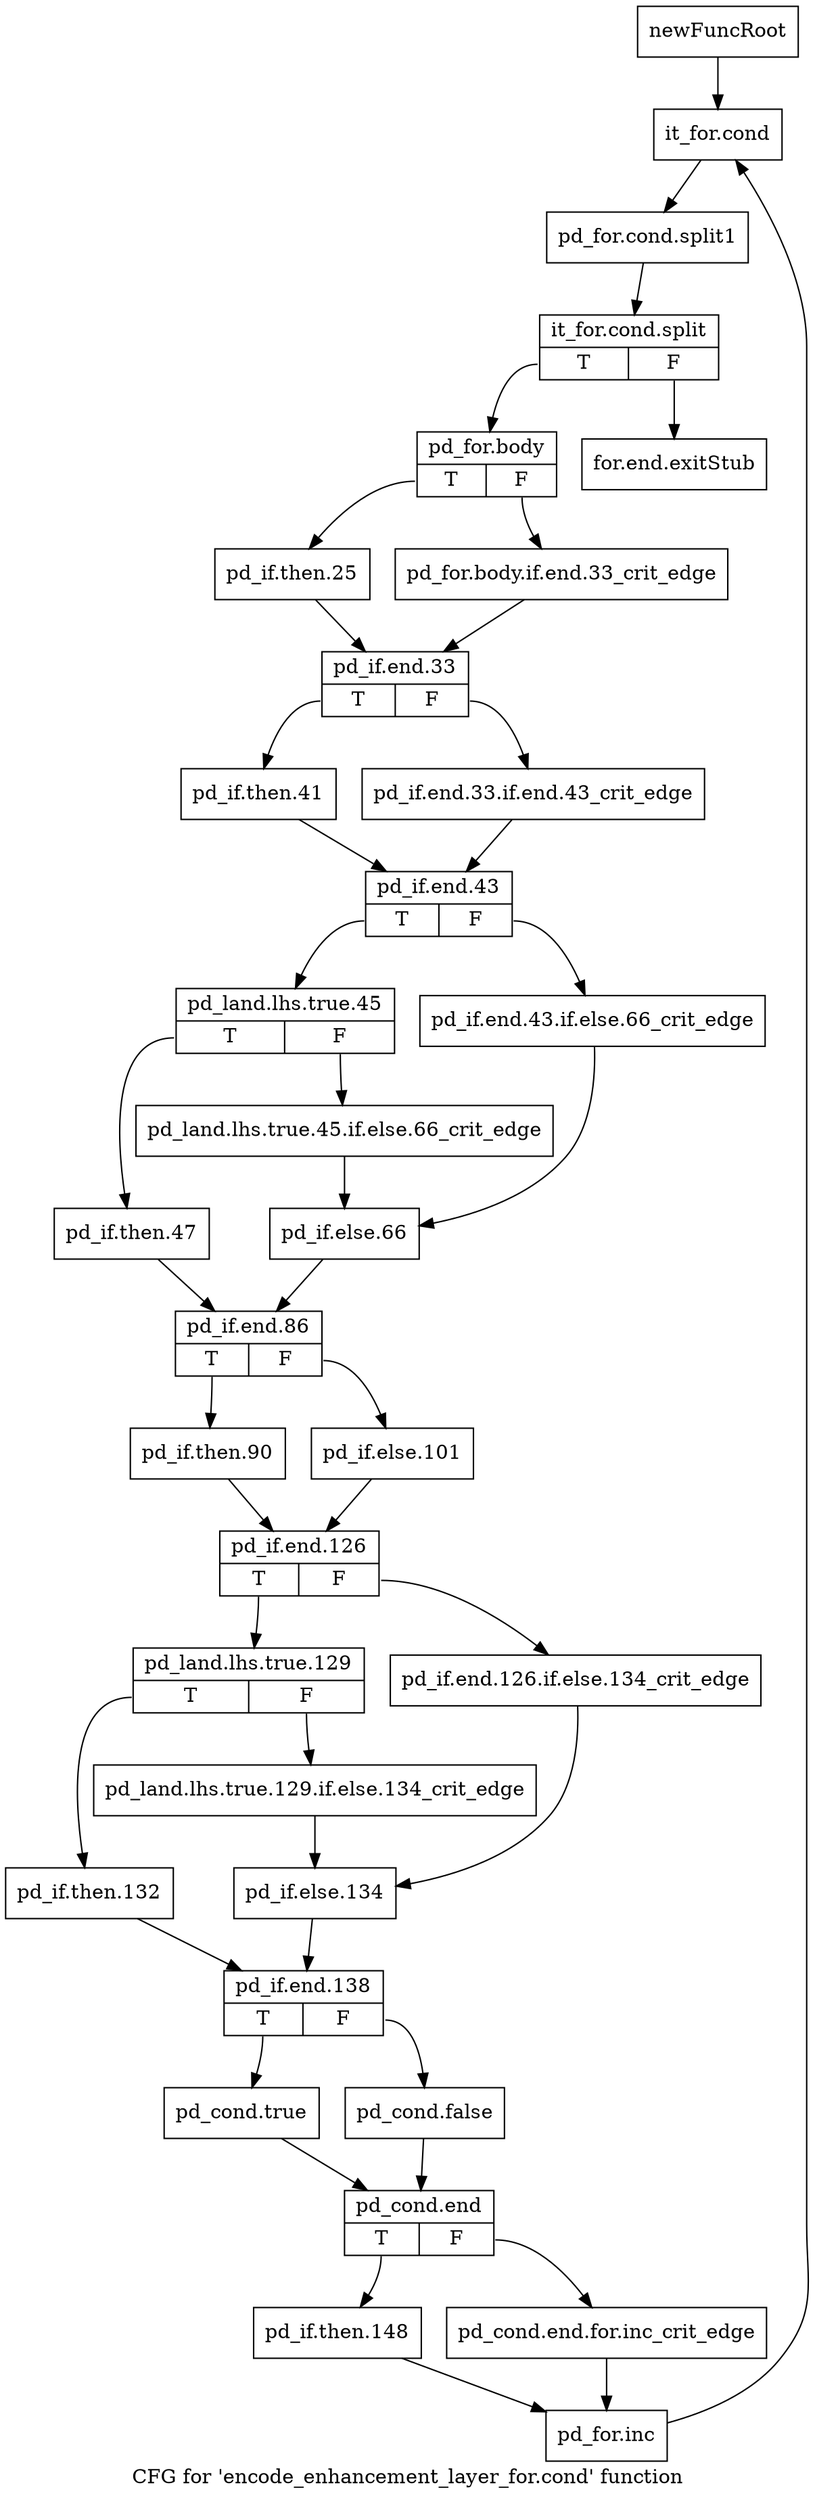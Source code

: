 digraph "CFG for 'encode_enhancement_layer_for.cond' function" {
	label="CFG for 'encode_enhancement_layer_for.cond' function";

	Node0x23e92b0 [shape=record,label="{newFuncRoot}"];
	Node0x23e92b0 -> Node0x23f50c0;
	Node0x23e9300 [shape=record,label="{for.end.exitStub}"];
	Node0x23f50c0 [shape=record,label="{it_for.cond}"];
	Node0x23f50c0 -> Node0x3407e60;
	Node0x3407e60 [shape=record,label="{pd_for.cond.split1}"];
	Node0x3407e60 -> Node0x3358e70;
	Node0x3358e70 [shape=record,label="{it_for.cond.split|{<s0>T|<s1>F}}"];
	Node0x3358e70:s0 -> Node0x23f5110;
	Node0x3358e70:s1 -> Node0x23e9300;
	Node0x23f5110 [shape=record,label="{pd_for.body|{<s0>T|<s1>F}}"];
	Node0x23f5110:s0 -> Node0x23f51b0;
	Node0x23f5110:s1 -> Node0x23f5160;
	Node0x23f5160 [shape=record,label="{pd_for.body.if.end.33_crit_edge}"];
	Node0x23f5160 -> Node0x23f5200;
	Node0x23f51b0 [shape=record,label="{pd_if.then.25}"];
	Node0x23f51b0 -> Node0x23f5200;
	Node0x23f5200 [shape=record,label="{pd_if.end.33|{<s0>T|<s1>F}}"];
	Node0x23f5200:s0 -> Node0x23f52a0;
	Node0x23f5200:s1 -> Node0x23f5250;
	Node0x23f5250 [shape=record,label="{pd_if.end.33.if.end.43_crit_edge}"];
	Node0x23f5250 -> Node0x23f52f0;
	Node0x23f52a0 [shape=record,label="{pd_if.then.41}"];
	Node0x23f52a0 -> Node0x23f52f0;
	Node0x23f52f0 [shape=record,label="{pd_if.end.43|{<s0>T|<s1>F}}"];
	Node0x23f52f0:s0 -> Node0x23f5390;
	Node0x23f52f0:s1 -> Node0x23f5340;
	Node0x23f5340 [shape=record,label="{pd_if.end.43.if.else.66_crit_edge}"];
	Node0x23f5340 -> Node0x23f5430;
	Node0x23f5390 [shape=record,label="{pd_land.lhs.true.45|{<s0>T|<s1>F}}"];
	Node0x23f5390:s0 -> Node0x23f5480;
	Node0x23f5390:s1 -> Node0x23f53e0;
	Node0x23f53e0 [shape=record,label="{pd_land.lhs.true.45.if.else.66_crit_edge}"];
	Node0x23f53e0 -> Node0x23f5430;
	Node0x23f5430 [shape=record,label="{pd_if.else.66}"];
	Node0x23f5430 -> Node0x23f54d0;
	Node0x23f5480 [shape=record,label="{pd_if.then.47}"];
	Node0x23f5480 -> Node0x23f54d0;
	Node0x23f54d0 [shape=record,label="{pd_if.end.86|{<s0>T|<s1>F}}"];
	Node0x23f54d0:s0 -> Node0x23f5570;
	Node0x23f54d0:s1 -> Node0x23f5520;
	Node0x23f5520 [shape=record,label="{pd_if.else.101}"];
	Node0x23f5520 -> Node0x23f55c0;
	Node0x23f5570 [shape=record,label="{pd_if.then.90}"];
	Node0x23f5570 -> Node0x23f55c0;
	Node0x23f55c0 [shape=record,label="{pd_if.end.126|{<s0>T|<s1>F}}"];
	Node0x23f55c0:s0 -> Node0x23f5660;
	Node0x23f55c0:s1 -> Node0x23f5610;
	Node0x23f5610 [shape=record,label="{pd_if.end.126.if.else.134_crit_edge}"];
	Node0x23f5610 -> Node0x23f5700;
	Node0x23f5660 [shape=record,label="{pd_land.lhs.true.129|{<s0>T|<s1>F}}"];
	Node0x23f5660:s0 -> Node0x23f5750;
	Node0x23f5660:s1 -> Node0x23f56b0;
	Node0x23f56b0 [shape=record,label="{pd_land.lhs.true.129.if.else.134_crit_edge}"];
	Node0x23f56b0 -> Node0x23f5700;
	Node0x23f5700 [shape=record,label="{pd_if.else.134}"];
	Node0x23f5700 -> Node0x23f57a0;
	Node0x23f5750 [shape=record,label="{pd_if.then.132}"];
	Node0x23f5750 -> Node0x23f57a0;
	Node0x23f57a0 [shape=record,label="{pd_if.end.138|{<s0>T|<s1>F}}"];
	Node0x23f57a0:s0 -> Node0x23f5840;
	Node0x23f57a0:s1 -> Node0x23f57f0;
	Node0x23f57f0 [shape=record,label="{pd_cond.false}"];
	Node0x23f57f0 -> Node0x23f5890;
	Node0x23f5840 [shape=record,label="{pd_cond.true}"];
	Node0x23f5840 -> Node0x23f5890;
	Node0x23f5890 [shape=record,label="{pd_cond.end|{<s0>T|<s1>F}}"];
	Node0x23f5890:s0 -> Node0x23f5930;
	Node0x23f5890:s1 -> Node0x23f58e0;
	Node0x23f58e0 [shape=record,label="{pd_cond.end.for.inc_crit_edge}"];
	Node0x23f58e0 -> Node0x23f5980;
	Node0x23f5930 [shape=record,label="{pd_if.then.148}"];
	Node0x23f5930 -> Node0x23f5980;
	Node0x23f5980 [shape=record,label="{pd_for.inc}"];
	Node0x23f5980 -> Node0x23f50c0;
}
